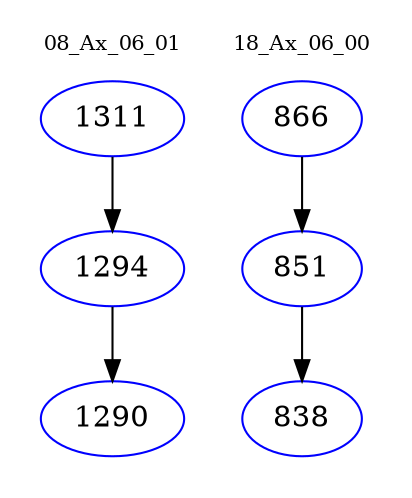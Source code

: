 digraph{
subgraph cluster_0 {
color = white
label = "08_Ax_06_01";
fontsize=10;
T0_1311 [label="1311", color="blue"]
T0_1311 -> T0_1294 [color="black"]
T0_1294 [label="1294", color="blue"]
T0_1294 -> T0_1290 [color="black"]
T0_1290 [label="1290", color="blue"]
}
subgraph cluster_1 {
color = white
label = "18_Ax_06_00";
fontsize=10;
T1_866 [label="866", color="blue"]
T1_866 -> T1_851 [color="black"]
T1_851 [label="851", color="blue"]
T1_851 -> T1_838 [color="black"]
T1_838 [label="838", color="blue"]
}
}

